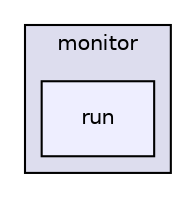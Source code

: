 digraph "/home/travis/build/AliceO2Group/AliceO2/Detectors/TPC/monitor/run" {
  bgcolor=transparent;
  compound=true
  node [ fontsize="10", fontname="Helvetica"];
  edge [ labelfontsize="10", labelfontname="Helvetica"];
  subgraph clusterdir_c8aedc994017b243e124cedd663b3bbb {
    graph [ bgcolor="#ddddee", pencolor="black", label="monitor" fontname="Helvetica", fontsize="10", URL="dir_c8aedc994017b243e124cedd663b3bbb.html"]
  dir_2712d39f2537201a75009c421509bbae [shape=box, label="run", style="filled", fillcolor="#eeeeff", pencolor="black", URL="dir_2712d39f2537201a75009c421509bbae.html"];
  }
}
